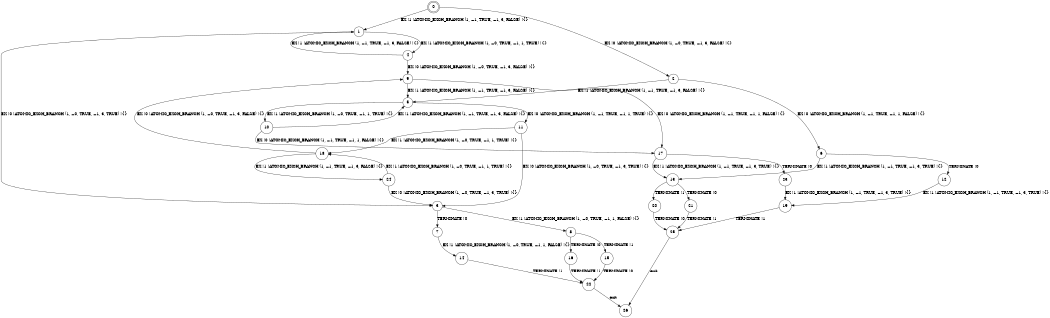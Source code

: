 digraph BCG {
size = "7, 10.5";
center = TRUE;
node [shape = circle];
0 [peripheries = 2];
0 -> 1 [label = "EX !1 !ATOMIC_EXCH_BRANCH (1, +1, TRUE, +1, 3, FALSE) !{}"];
0 -> 2 [label = "EX !0 !ATOMIC_EXCH_BRANCH (1, +0, TRUE, +1, 3, FALSE) !{}"];
1 -> 3 [label = "EX !0 !ATOMIC_EXCH_BRANCH (1, +0, TRUE, +1, 3, TRUE) !{}"];
1 -> 4 [label = "EX !1 !ATOMIC_EXCH_BRANCH (1, +0, TRUE, +1, 1, TRUE) !{}"];
2 -> 5 [label = "EX !1 !ATOMIC_EXCH_BRANCH (1, +1, TRUE, +1, 3, FALSE) !{}"];
2 -> 6 [label = "EX !0 !ATOMIC_EXCH_BRANCH (1, +1, TRUE, +1, 1, FALSE) !{}"];
3 -> 7 [label = "TERMINATE !0"];
3 -> 8 [label = "EX !1 !ATOMIC_EXCH_BRANCH (1, +0, TRUE, +1, 1, FALSE) !{}"];
4 -> 9 [label = "EX !0 !ATOMIC_EXCH_BRANCH (1, +0, TRUE, +1, 3, FALSE) !{}"];
4 -> 1 [label = "EX !1 !ATOMIC_EXCH_BRANCH (1, +1, TRUE, +1, 3, FALSE) !{}"];
5 -> 10 [label = "EX !1 !ATOMIC_EXCH_BRANCH (1, +0, TRUE, +1, 1, TRUE) !{}"];
5 -> 11 [label = "EX !0 !ATOMIC_EXCH_BRANCH (1, +1, TRUE, +1, 1, TRUE) !{}"];
6 -> 12 [label = "TERMINATE !0"];
6 -> 13 [label = "EX !1 !ATOMIC_EXCH_BRANCH (1, +1, TRUE, +1, 3, TRUE) !{}"];
7 -> 14 [label = "EX !1 !ATOMIC_EXCH_BRANCH (1, +0, TRUE, +1, 1, FALSE) !{}"];
8 -> 15 [label = "TERMINATE !1"];
8 -> 16 [label = "TERMINATE !0"];
9 -> 5 [label = "EX !1 !ATOMIC_EXCH_BRANCH (1, +1, TRUE, +1, 3, FALSE) !{}"];
9 -> 17 [label = "EX !0 !ATOMIC_EXCH_BRANCH (1, +1, TRUE, +1, 1, FALSE) !{}"];
10 -> 5 [label = "EX !1 !ATOMIC_EXCH_BRANCH (1, +1, TRUE, +1, 3, FALSE) !{}"];
10 -> 17 [label = "EX !0 !ATOMIC_EXCH_BRANCH (1, +1, TRUE, +1, 1, FALSE) !{}"];
11 -> 18 [label = "EX !1 !ATOMIC_EXCH_BRANCH (1, +0, TRUE, +1, 1, TRUE) !{}"];
11 -> 3 [label = "EX !0 !ATOMIC_EXCH_BRANCH (1, +0, TRUE, +1, 3, TRUE) !{}"];
12 -> 19 [label = "EX !1 !ATOMIC_EXCH_BRANCH (1, +1, TRUE, +1, 3, TRUE) !{}"];
13 -> 20 [label = "TERMINATE !1"];
13 -> 21 [label = "TERMINATE !0"];
14 -> 22 [label = "TERMINATE !1"];
15 -> 22 [label = "TERMINATE !0"];
16 -> 22 [label = "TERMINATE !1"];
17 -> 23 [label = "TERMINATE !0"];
17 -> 13 [label = "EX !1 !ATOMIC_EXCH_BRANCH (1, +1, TRUE, +1, 3, TRUE) !{}"];
18 -> 24 [label = "EX !1 !ATOMIC_EXCH_BRANCH (1, +1, TRUE, +1, 3, FALSE) !{}"];
18 -> 9 [label = "EX !0 !ATOMIC_EXCH_BRANCH (1, +0, TRUE, +1, 3, FALSE) !{}"];
19 -> 25 [label = "TERMINATE !1"];
20 -> 25 [label = "TERMINATE !0"];
21 -> 25 [label = "TERMINATE !1"];
22 -> 26 [label = "exit"];
23 -> 19 [label = "EX !1 !ATOMIC_EXCH_BRANCH (1, +1, TRUE, +1, 3, TRUE) !{}"];
24 -> 18 [label = "EX !1 !ATOMIC_EXCH_BRANCH (1, +0, TRUE, +1, 1, TRUE) !{}"];
24 -> 3 [label = "EX !0 !ATOMIC_EXCH_BRANCH (1, +0, TRUE, +1, 3, TRUE) !{}"];
25 -> 26 [label = "exit"];
}
